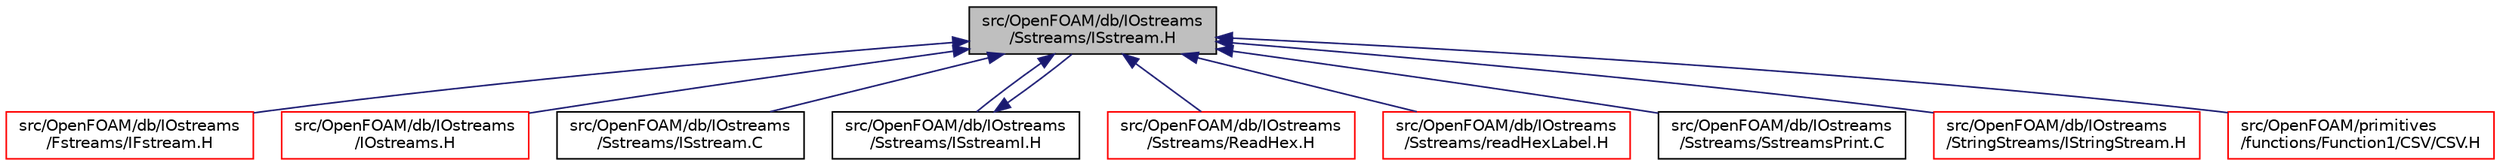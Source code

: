 digraph "src/OpenFOAM/db/IOstreams/Sstreams/ISstream.H"
{
  bgcolor="transparent";
  edge [fontname="Helvetica",fontsize="10",labelfontname="Helvetica",labelfontsize="10"];
  node [fontname="Helvetica",fontsize="10",shape=record];
  Node1 [label="src/OpenFOAM/db/IOstreams\l/Sstreams/ISstream.H",height=0.2,width=0.4,color="black", fillcolor="grey75", style="filled", fontcolor="black"];
  Node1 -> Node2 [dir="back",color="midnightblue",fontsize="10",style="solid",fontname="Helvetica"];
  Node2 [label="src/OpenFOAM/db/IOstreams\l/Fstreams/IFstream.H",height=0.2,width=0.4,color="red",URL="$a07769.html"];
  Node1 -> Node3 [dir="back",color="midnightblue",fontsize="10",style="solid",fontname="Helvetica"];
  Node3 [label="src/OpenFOAM/db/IOstreams\l/IOstreams.H",height=0.2,width=0.4,color="red",URL="$a07775.html",tooltip="Useful combination of include files which define Sin, Sout and Serr and the use of IO streams general..."];
  Node1 -> Node4 [dir="back",color="midnightblue",fontsize="10",style="solid",fontname="Helvetica"];
  Node4 [label="src/OpenFOAM/db/IOstreams\l/Sstreams/ISstream.C",height=0.2,width=0.4,color="black",URL="$a07808.html"];
  Node1 -> Node5 [dir="back",color="midnightblue",fontsize="10",style="solid",fontname="Helvetica"];
  Node5 [label="src/OpenFOAM/db/IOstreams\l/Sstreams/ISstreamI.H",height=0.2,width=0.4,color="black",URL="$a07810.html"];
  Node5 -> Node1 [dir="back",color="midnightblue",fontsize="10",style="solid",fontname="Helvetica"];
  Node1 -> Node6 [dir="back",color="midnightblue",fontsize="10",style="solid",fontname="Helvetica"];
  Node6 [label="src/OpenFOAM/db/IOstreams\l/Sstreams/ReadHex.H",height=0.2,width=0.4,color="red",URL="$a07817.html",tooltip="Read a hex integer from an input stream. "];
  Node1 -> Node7 [dir="back",color="midnightblue",fontsize="10",style="solid",fontname="Helvetica"];
  Node7 [label="src/OpenFOAM/db/IOstreams\l/Sstreams/readHexLabel.H",height=0.2,width=0.4,color="red",URL="$a07819.html",tooltip="Read a hex label from an input stream. "];
  Node1 -> Node8 [dir="back",color="midnightblue",fontsize="10",style="solid",fontname="Helvetica"];
  Node8 [label="src/OpenFOAM/db/IOstreams\l/Sstreams/SstreamsPrint.C",height=0.2,width=0.4,color="black",URL="$a07820.html",tooltip="Prints out a description of the streams. "];
  Node1 -> Node9 [dir="back",color="midnightblue",fontsize="10",style="solid",fontname="Helvetica"];
  Node9 [label="src/OpenFOAM/db/IOstreams\l/StringStreams/IStringStream.H",height=0.2,width=0.4,color="red",URL="$a07821.html"];
  Node1 -> Node10 [dir="back",color="midnightblue",fontsize="10",style="solid",fontname="Helvetica"];
  Node10 [label="src/OpenFOAM/primitives\l/functions/Function1/CSV/CSV.H",height=0.2,width=0.4,color="red",URL="$a08829.html"];
}

